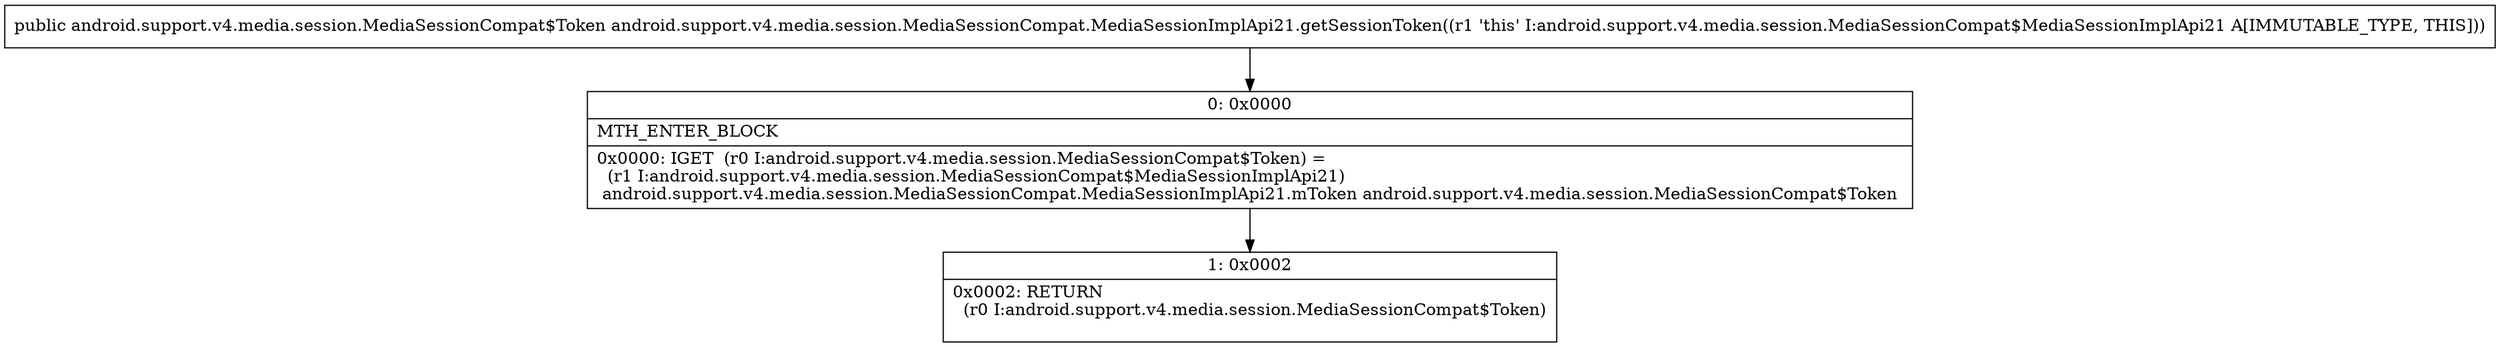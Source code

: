 digraph "CFG forandroid.support.v4.media.session.MediaSessionCompat.MediaSessionImplApi21.getSessionToken()Landroid\/support\/v4\/media\/session\/MediaSessionCompat$Token;" {
Node_0 [shape=record,label="{0\:\ 0x0000|MTH_ENTER_BLOCK\l|0x0000: IGET  (r0 I:android.support.v4.media.session.MediaSessionCompat$Token) = \l  (r1 I:android.support.v4.media.session.MediaSessionCompat$MediaSessionImplApi21)\l android.support.v4.media.session.MediaSessionCompat.MediaSessionImplApi21.mToken android.support.v4.media.session.MediaSessionCompat$Token \l}"];
Node_1 [shape=record,label="{1\:\ 0x0002|0x0002: RETURN  \l  (r0 I:android.support.v4.media.session.MediaSessionCompat$Token)\l \l}"];
MethodNode[shape=record,label="{public android.support.v4.media.session.MediaSessionCompat$Token android.support.v4.media.session.MediaSessionCompat.MediaSessionImplApi21.getSessionToken((r1 'this' I:android.support.v4.media.session.MediaSessionCompat$MediaSessionImplApi21 A[IMMUTABLE_TYPE, THIS])) }"];
MethodNode -> Node_0;
Node_0 -> Node_1;
}

